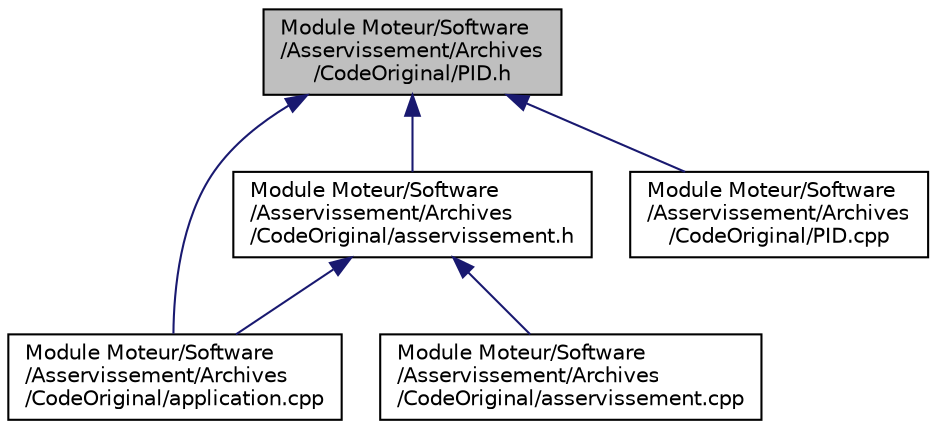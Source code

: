 digraph "Module Moteur/Software/Asservissement/Archives/CodeOriginal/PID.h"
{
  edge [fontname="Helvetica",fontsize="10",labelfontname="Helvetica",labelfontsize="10"];
  node [fontname="Helvetica",fontsize="10",shape=record];
  Node1 [label="Module Moteur/Software\l/Asservissement/Archives\l/CodeOriginal/PID.h",height=0.2,width=0.4,color="black", fillcolor="grey75", style="filled" fontcolor="black"];
  Node1 -> Node2 [dir="back",color="midnightblue",fontsize="10",style="solid",fontname="Helvetica"];
  Node2 [label="Module Moteur/Software\l/Asservissement/Archives\l/CodeOriginal/application.cpp",height=0.2,width=0.4,color="black", fillcolor="white", style="filled",URL="$application_8cpp.html",tooltip="Tinker application. "];
  Node1 -> Node3 [dir="back",color="midnightblue",fontsize="10",style="solid",fontname="Helvetica"];
  Node3 [label="Module Moteur/Software\l/Asservissement/Archives\l/CodeOriginal/asservissement.h",height=0.2,width=0.4,color="black", fillcolor="white", style="filled",URL="$_code_original_2asservissement_8h.html"];
  Node3 -> Node2 [dir="back",color="midnightblue",fontsize="10",style="solid",fontname="Helvetica"];
  Node3 -> Node4 [dir="back",color="midnightblue",fontsize="10",style="solid",fontname="Helvetica"];
  Node4 [label="Module Moteur/Software\l/Asservissement/Archives\l/CodeOriginal/asservissement.cpp",height=0.2,width=0.4,color="black", fillcolor="white", style="filled",URL="$_code_original_2asservissement_8cpp.html"];
  Node1 -> Node5 [dir="back",color="midnightblue",fontsize="10",style="solid",fontname="Helvetica"];
  Node5 [label="Module Moteur/Software\l/Asservissement/Archives\l/CodeOriginal/PID.cpp",height=0.2,width=0.4,color="black", fillcolor="white", style="filled",URL="$_code_original_2_p_i_d_8cpp.html"];
}
